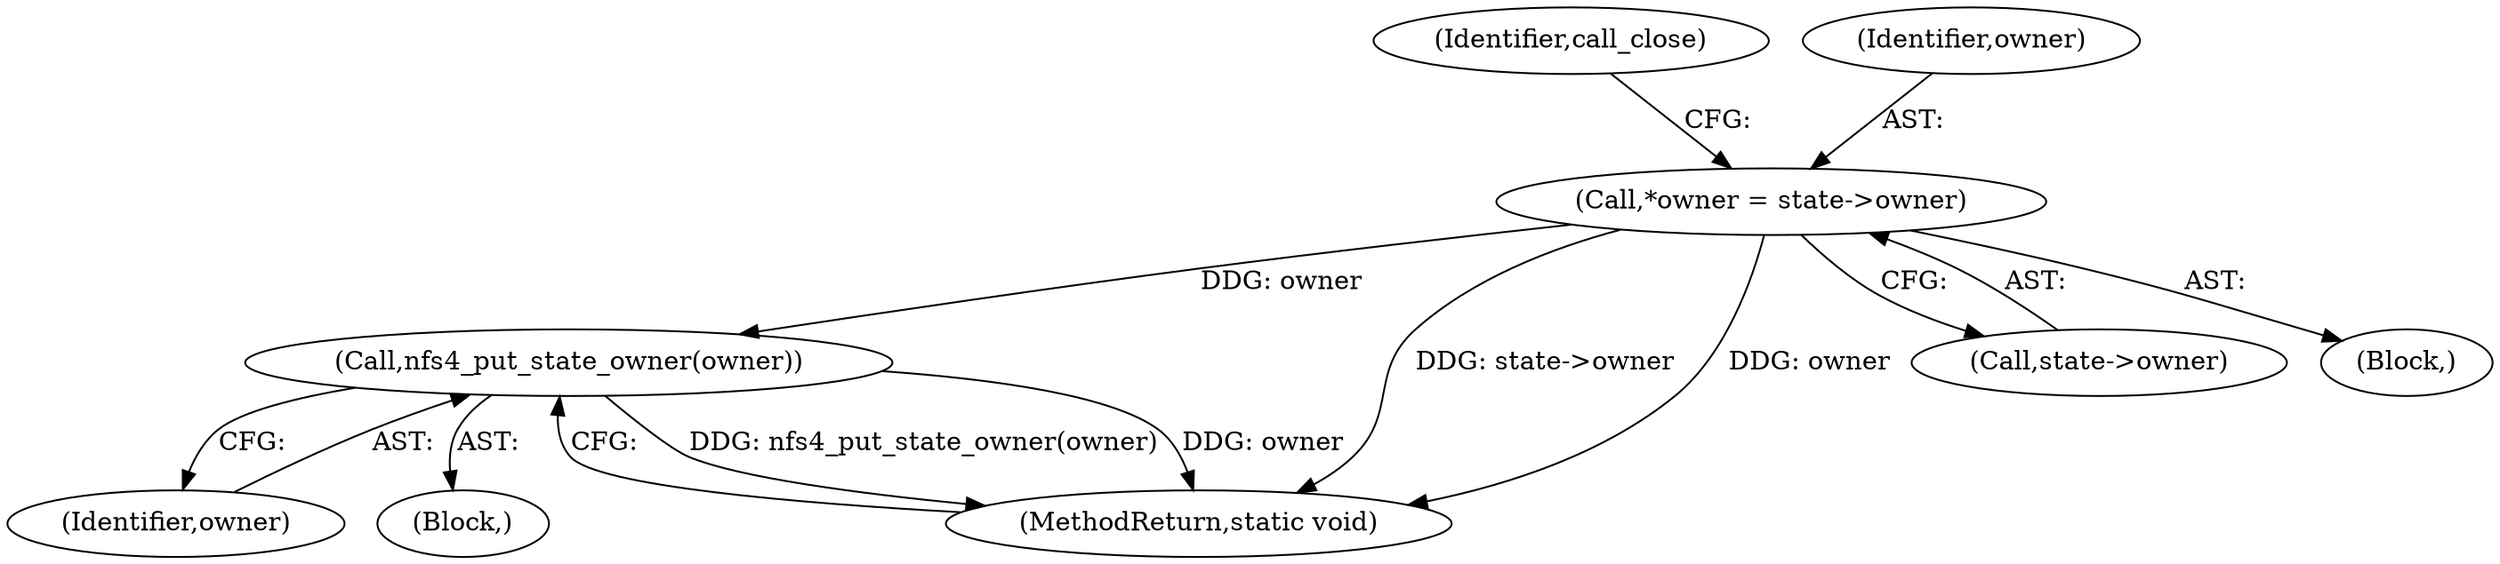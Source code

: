 digraph "0_linux_dc0b027dfadfcb8a5504f7d8052754bf8d501ab9_26@pointer" {
"1000108" [label="(Call,*owner = state->owner)"];
"1000240" [label="(Call,nfs4_put_state_owner(owner))"];
"1000247" [label="(MethodReturn,static void)"];
"1000241" [label="(Identifier,owner)"];
"1000237" [label="(Block,)"];
"1000110" [label="(Call,state->owner)"];
"1000108" [label="(Call,*owner = state->owner)"];
"1000115" [label="(Identifier,call_close)"];
"1000109" [label="(Identifier,owner)"];
"1000106" [label="(Block,)"];
"1000240" [label="(Call,nfs4_put_state_owner(owner))"];
"1000108" -> "1000106"  [label="AST: "];
"1000108" -> "1000110"  [label="CFG: "];
"1000109" -> "1000108"  [label="AST: "];
"1000110" -> "1000108"  [label="AST: "];
"1000115" -> "1000108"  [label="CFG: "];
"1000108" -> "1000247"  [label="DDG: state->owner"];
"1000108" -> "1000247"  [label="DDG: owner"];
"1000108" -> "1000240"  [label="DDG: owner"];
"1000240" -> "1000237"  [label="AST: "];
"1000240" -> "1000241"  [label="CFG: "];
"1000241" -> "1000240"  [label="AST: "];
"1000247" -> "1000240"  [label="CFG: "];
"1000240" -> "1000247"  [label="DDG: nfs4_put_state_owner(owner)"];
"1000240" -> "1000247"  [label="DDG: owner"];
}
